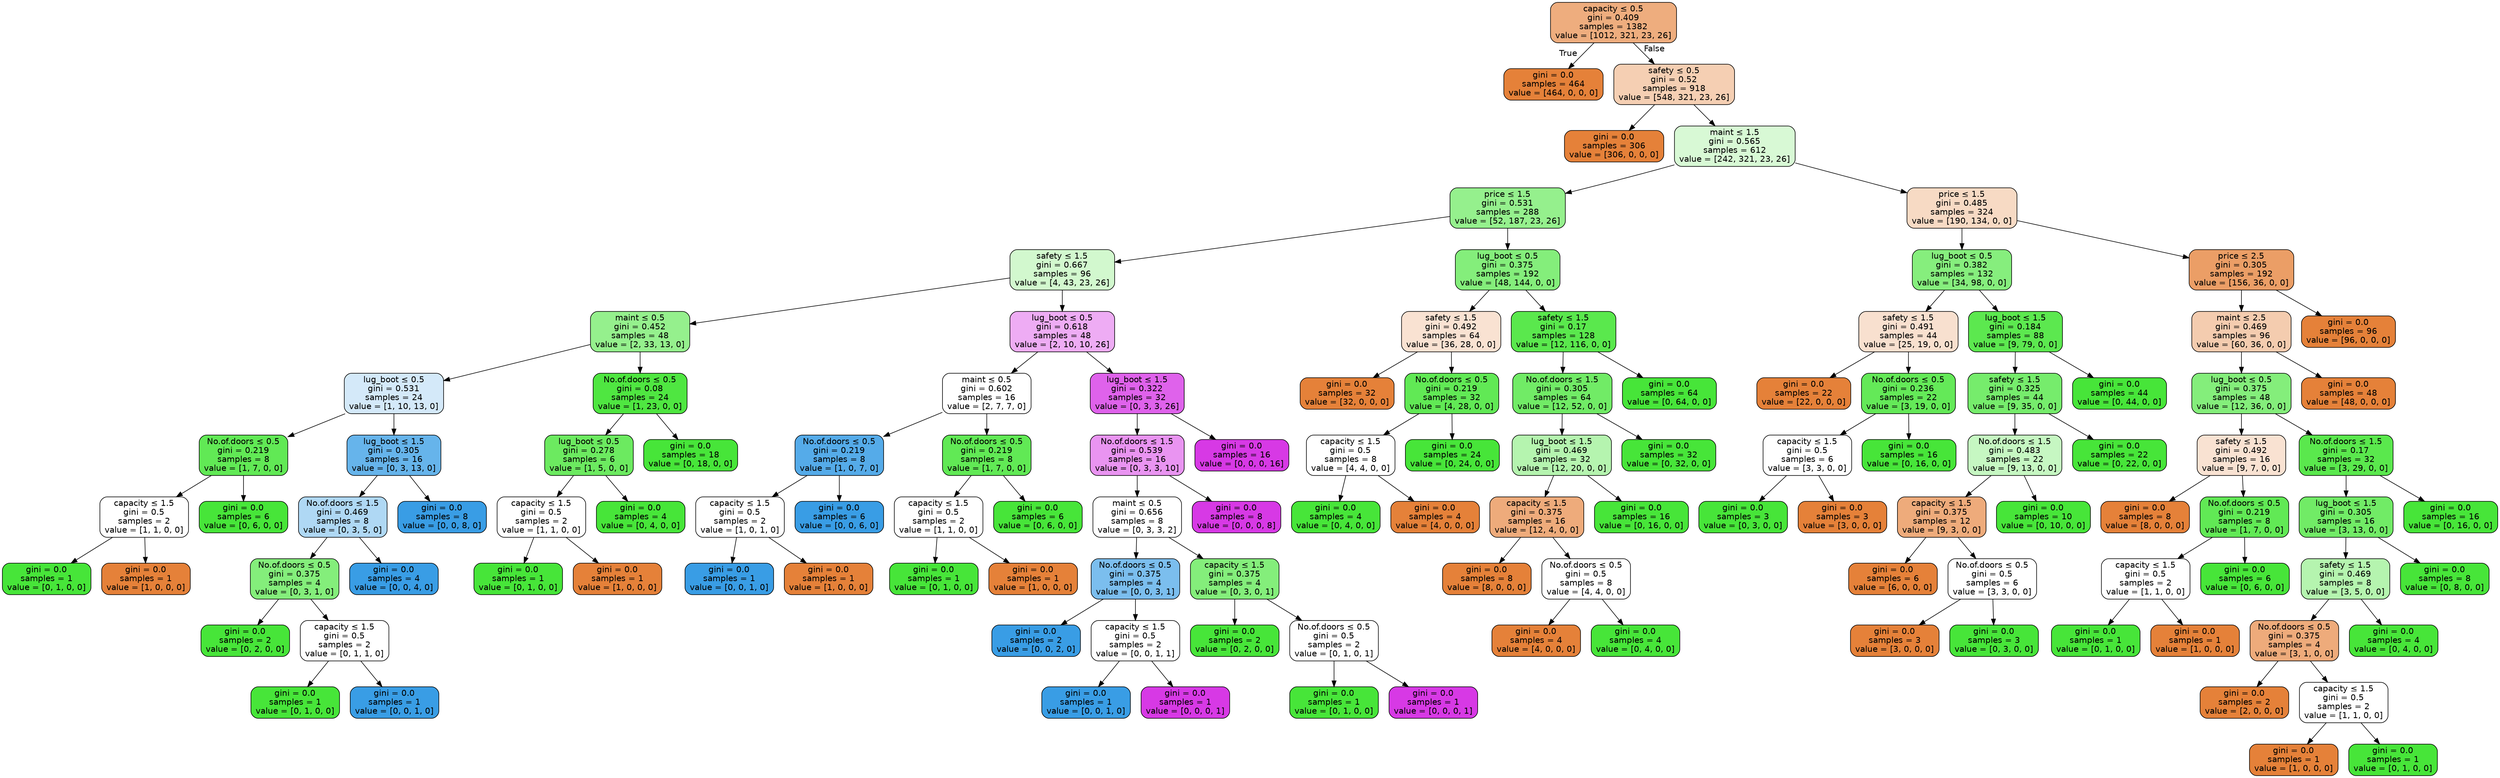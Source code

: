 digraph Tree {
node [shape=box, style="filled, rounded", color="black", fontname=helvetica] ;
edge [fontname=helvetica] ;
0 [label=<capacity &le; 0.5<br/>gini = 0.409<br/>samples = 1382<br/>value = [1012, 321, 23, 26]>, fillcolor="#e58139a6"] ;
1 [label=<gini = 0.0<br/>samples = 464<br/>value = [464, 0, 0, 0]>, fillcolor="#e58139ff"] ;
0 -> 1 [labeldistance=2.5, labelangle=45, headlabel="True"] ;
2 [label=<safety &le; 0.5<br/>gini = 0.52<br/>samples = 918<br/>value = [548, 321, 23, 26]>, fillcolor="#e5813961"] ;
0 -> 2 [labeldistance=2.5, labelangle=-45, headlabel="False"] ;
3 [label=<gini = 0.0<br/>samples = 306<br/>value = [306, 0, 0, 0]>, fillcolor="#e58139ff"] ;
2 -> 3 ;
4 [label=<maint &le; 1.5<br/>gini = 0.565<br/>samples = 612<br/>value = [242, 321, 23, 26]>, fillcolor="#47e53936"] ;
2 -> 4 ;
5 [label=<price &le; 1.5<br/>gini = 0.531<br/>samples = 288<br/>value = [52, 187, 23, 26]>, fillcolor="#47e53992"] ;
4 -> 5 ;
6 [label=<safety &le; 1.5<br/>gini = 0.667<br/>samples = 96<br/>value = [4, 43, 23, 26]>, fillcolor="#47e5393e"] ;
5 -> 6 ;
7 [label=<maint &le; 0.5<br/>gini = 0.452<br/>samples = 48<br/>value = [2, 33, 13, 0]>, fillcolor="#47e53992"] ;
6 -> 7 ;
8 [label=<lug_boot &le; 0.5<br/>gini = 0.531<br/>samples = 24<br/>value = [1, 10, 13, 0]>, fillcolor="#399de537"] ;
7 -> 8 ;
9 [label=<No.of.doors &le; 0.5<br/>gini = 0.219<br/>samples = 8<br/>value = [1, 7, 0, 0]>, fillcolor="#47e539db"] ;
8 -> 9 ;
10 [label=<capacity &le; 1.5<br/>gini = 0.5<br/>samples = 2<br/>value = [1, 1, 0, 0]>, fillcolor="#e5813900"] ;
9 -> 10 ;
11 [label=<gini = 0.0<br/>samples = 1<br/>value = [0, 1, 0, 0]>, fillcolor="#47e539ff"] ;
10 -> 11 ;
12 [label=<gini = 0.0<br/>samples = 1<br/>value = [1, 0, 0, 0]>, fillcolor="#e58139ff"] ;
10 -> 12 ;
13 [label=<gini = 0.0<br/>samples = 6<br/>value = [0, 6, 0, 0]>, fillcolor="#47e539ff"] ;
9 -> 13 ;
14 [label=<lug_boot &le; 1.5<br/>gini = 0.305<br/>samples = 16<br/>value = [0, 3, 13, 0]>, fillcolor="#399de5c4"] ;
8 -> 14 ;
15 [label=<No.of.doors &le; 1.5<br/>gini = 0.469<br/>samples = 8<br/>value = [0, 3, 5, 0]>, fillcolor="#399de566"] ;
14 -> 15 ;
16 [label=<No.of.doors &le; 0.5<br/>gini = 0.375<br/>samples = 4<br/>value = [0, 3, 1, 0]>, fillcolor="#47e539aa"] ;
15 -> 16 ;
17 [label=<gini = 0.0<br/>samples = 2<br/>value = [0, 2, 0, 0]>, fillcolor="#47e539ff"] ;
16 -> 17 ;
18 [label=<capacity &le; 1.5<br/>gini = 0.5<br/>samples = 2<br/>value = [0, 1, 1, 0]>, fillcolor="#47e53900"] ;
16 -> 18 ;
19 [label=<gini = 0.0<br/>samples = 1<br/>value = [0, 1, 0, 0]>, fillcolor="#47e539ff"] ;
18 -> 19 ;
20 [label=<gini = 0.0<br/>samples = 1<br/>value = [0, 0, 1, 0]>, fillcolor="#399de5ff"] ;
18 -> 20 ;
21 [label=<gini = 0.0<br/>samples = 4<br/>value = [0, 0, 4, 0]>, fillcolor="#399de5ff"] ;
15 -> 21 ;
22 [label=<gini = 0.0<br/>samples = 8<br/>value = [0, 0, 8, 0]>, fillcolor="#399de5ff"] ;
14 -> 22 ;
23 [label=<No.of.doors &le; 0.5<br/>gini = 0.08<br/>samples = 24<br/>value = [1, 23, 0, 0]>, fillcolor="#47e539f4"] ;
7 -> 23 ;
24 [label=<lug_boot &le; 0.5<br/>gini = 0.278<br/>samples = 6<br/>value = [1, 5, 0, 0]>, fillcolor="#47e539cc"] ;
23 -> 24 ;
25 [label=<capacity &le; 1.5<br/>gini = 0.5<br/>samples = 2<br/>value = [1, 1, 0, 0]>, fillcolor="#e5813900"] ;
24 -> 25 ;
26 [label=<gini = 0.0<br/>samples = 1<br/>value = [0, 1, 0, 0]>, fillcolor="#47e539ff"] ;
25 -> 26 ;
27 [label=<gini = 0.0<br/>samples = 1<br/>value = [1, 0, 0, 0]>, fillcolor="#e58139ff"] ;
25 -> 27 ;
28 [label=<gini = 0.0<br/>samples = 4<br/>value = [0, 4, 0, 0]>, fillcolor="#47e539ff"] ;
24 -> 28 ;
29 [label=<gini = 0.0<br/>samples = 18<br/>value = [0, 18, 0, 0]>, fillcolor="#47e539ff"] ;
23 -> 29 ;
30 [label=<lug_boot &le; 0.5<br/>gini = 0.618<br/>samples = 48<br/>value = [2, 10, 10, 26]>, fillcolor="#d739e56b"] ;
6 -> 30 ;
31 [label=<maint &le; 0.5<br/>gini = 0.602<br/>samples = 16<br/>value = [2, 7, 7, 0]>, fillcolor="#47e53900"] ;
30 -> 31 ;
32 [label=<No.of.doors &le; 0.5<br/>gini = 0.219<br/>samples = 8<br/>value = [1, 0, 7, 0]>, fillcolor="#399de5db"] ;
31 -> 32 ;
33 [label=<capacity &le; 1.5<br/>gini = 0.5<br/>samples = 2<br/>value = [1, 0, 1, 0]>, fillcolor="#e5813900"] ;
32 -> 33 ;
34 [label=<gini = 0.0<br/>samples = 1<br/>value = [0, 0, 1, 0]>, fillcolor="#399de5ff"] ;
33 -> 34 ;
35 [label=<gini = 0.0<br/>samples = 1<br/>value = [1, 0, 0, 0]>, fillcolor="#e58139ff"] ;
33 -> 35 ;
36 [label=<gini = 0.0<br/>samples = 6<br/>value = [0, 0, 6, 0]>, fillcolor="#399de5ff"] ;
32 -> 36 ;
37 [label=<No.of.doors &le; 0.5<br/>gini = 0.219<br/>samples = 8<br/>value = [1, 7, 0, 0]>, fillcolor="#47e539db"] ;
31 -> 37 ;
38 [label=<capacity &le; 1.5<br/>gini = 0.5<br/>samples = 2<br/>value = [1, 1, 0, 0]>, fillcolor="#e5813900"] ;
37 -> 38 ;
39 [label=<gini = 0.0<br/>samples = 1<br/>value = [0, 1, 0, 0]>, fillcolor="#47e539ff"] ;
38 -> 39 ;
40 [label=<gini = 0.0<br/>samples = 1<br/>value = [1, 0, 0, 0]>, fillcolor="#e58139ff"] ;
38 -> 40 ;
41 [label=<gini = 0.0<br/>samples = 6<br/>value = [0, 6, 0, 0]>, fillcolor="#47e539ff"] ;
37 -> 41 ;
42 [label=<lug_boot &le; 1.5<br/>gini = 0.322<br/>samples = 32<br/>value = [0, 3, 3, 26]>, fillcolor="#d739e5ca"] ;
30 -> 42 ;
43 [label=<No.of.doors &le; 1.5<br/>gini = 0.539<br/>samples = 16<br/>value = [0, 3, 3, 10]>, fillcolor="#d739e589"] ;
42 -> 43 ;
44 [label=<maint &le; 0.5<br/>gini = 0.656<br/>samples = 8<br/>value = [0, 3, 3, 2]>, fillcolor="#47e53900"] ;
43 -> 44 ;
45 [label=<No.of.doors &le; 0.5<br/>gini = 0.375<br/>samples = 4<br/>value = [0, 0, 3, 1]>, fillcolor="#399de5aa"] ;
44 -> 45 ;
46 [label=<gini = 0.0<br/>samples = 2<br/>value = [0, 0, 2, 0]>, fillcolor="#399de5ff"] ;
45 -> 46 ;
47 [label=<capacity &le; 1.5<br/>gini = 0.5<br/>samples = 2<br/>value = [0, 0, 1, 1]>, fillcolor="#399de500"] ;
45 -> 47 ;
48 [label=<gini = 0.0<br/>samples = 1<br/>value = [0, 0, 1, 0]>, fillcolor="#399de5ff"] ;
47 -> 48 ;
49 [label=<gini = 0.0<br/>samples = 1<br/>value = [0, 0, 0, 1]>, fillcolor="#d739e5ff"] ;
47 -> 49 ;
50 [label=<capacity &le; 1.5<br/>gini = 0.375<br/>samples = 4<br/>value = [0, 3, 0, 1]>, fillcolor="#47e539aa"] ;
44 -> 50 ;
51 [label=<gini = 0.0<br/>samples = 2<br/>value = [0, 2, 0, 0]>, fillcolor="#47e539ff"] ;
50 -> 51 ;
52 [label=<No.of.doors &le; 0.5<br/>gini = 0.5<br/>samples = 2<br/>value = [0, 1, 0, 1]>, fillcolor="#47e53900"] ;
50 -> 52 ;
53 [label=<gini = 0.0<br/>samples = 1<br/>value = [0, 1, 0, 0]>, fillcolor="#47e539ff"] ;
52 -> 53 ;
54 [label=<gini = 0.0<br/>samples = 1<br/>value = [0, 0, 0, 1]>, fillcolor="#d739e5ff"] ;
52 -> 54 ;
55 [label=<gini = 0.0<br/>samples = 8<br/>value = [0, 0, 0, 8]>, fillcolor="#d739e5ff"] ;
43 -> 55 ;
56 [label=<gini = 0.0<br/>samples = 16<br/>value = [0, 0, 0, 16]>, fillcolor="#d739e5ff"] ;
42 -> 56 ;
57 [label=<lug_boot &le; 0.5<br/>gini = 0.375<br/>samples = 192<br/>value = [48, 144, 0, 0]>, fillcolor="#47e539aa"] ;
5 -> 57 ;
58 [label=<safety &le; 1.5<br/>gini = 0.492<br/>samples = 64<br/>value = [36, 28, 0, 0]>, fillcolor="#e5813939"] ;
57 -> 58 ;
59 [label=<gini = 0.0<br/>samples = 32<br/>value = [32, 0, 0, 0]>, fillcolor="#e58139ff"] ;
58 -> 59 ;
60 [label=<No.of.doors &le; 0.5<br/>gini = 0.219<br/>samples = 32<br/>value = [4, 28, 0, 0]>, fillcolor="#47e539db"] ;
58 -> 60 ;
61 [label=<capacity &le; 1.5<br/>gini = 0.5<br/>samples = 8<br/>value = [4, 4, 0, 0]>, fillcolor="#e5813900"] ;
60 -> 61 ;
62 [label=<gini = 0.0<br/>samples = 4<br/>value = [0, 4, 0, 0]>, fillcolor="#47e539ff"] ;
61 -> 62 ;
63 [label=<gini = 0.0<br/>samples = 4<br/>value = [4, 0, 0, 0]>, fillcolor="#e58139ff"] ;
61 -> 63 ;
64 [label=<gini = 0.0<br/>samples = 24<br/>value = [0, 24, 0, 0]>, fillcolor="#47e539ff"] ;
60 -> 64 ;
65 [label=<safety &le; 1.5<br/>gini = 0.17<br/>samples = 128<br/>value = [12, 116, 0, 0]>, fillcolor="#47e539e5"] ;
57 -> 65 ;
66 [label=<No.of.doors &le; 1.5<br/>gini = 0.305<br/>samples = 64<br/>value = [12, 52, 0, 0]>, fillcolor="#47e539c4"] ;
65 -> 66 ;
67 [label=<lug_boot &le; 1.5<br/>gini = 0.469<br/>samples = 32<br/>value = [12, 20, 0, 0]>, fillcolor="#47e53966"] ;
66 -> 67 ;
68 [label=<capacity &le; 1.5<br/>gini = 0.375<br/>samples = 16<br/>value = [12, 4, 0, 0]>, fillcolor="#e58139aa"] ;
67 -> 68 ;
69 [label=<gini = 0.0<br/>samples = 8<br/>value = [8, 0, 0, 0]>, fillcolor="#e58139ff"] ;
68 -> 69 ;
70 [label=<No.of.doors &le; 0.5<br/>gini = 0.5<br/>samples = 8<br/>value = [4, 4, 0, 0]>, fillcolor="#e5813900"] ;
68 -> 70 ;
71 [label=<gini = 0.0<br/>samples = 4<br/>value = [4, 0, 0, 0]>, fillcolor="#e58139ff"] ;
70 -> 71 ;
72 [label=<gini = 0.0<br/>samples = 4<br/>value = [0, 4, 0, 0]>, fillcolor="#47e539ff"] ;
70 -> 72 ;
73 [label=<gini = 0.0<br/>samples = 16<br/>value = [0, 16, 0, 0]>, fillcolor="#47e539ff"] ;
67 -> 73 ;
74 [label=<gini = 0.0<br/>samples = 32<br/>value = [0, 32, 0, 0]>, fillcolor="#47e539ff"] ;
66 -> 74 ;
75 [label=<gini = 0.0<br/>samples = 64<br/>value = [0, 64, 0, 0]>, fillcolor="#47e539ff"] ;
65 -> 75 ;
76 [label=<price &le; 1.5<br/>gini = 0.485<br/>samples = 324<br/>value = [190, 134, 0, 0]>, fillcolor="#e581394b"] ;
4 -> 76 ;
77 [label=<lug_boot &le; 0.5<br/>gini = 0.382<br/>samples = 132<br/>value = [34, 98, 0, 0]>, fillcolor="#47e539a7"] ;
76 -> 77 ;
78 [label=<safety &le; 1.5<br/>gini = 0.491<br/>samples = 44<br/>value = [25, 19, 0, 0]>, fillcolor="#e581393d"] ;
77 -> 78 ;
79 [label=<gini = 0.0<br/>samples = 22<br/>value = [22, 0, 0, 0]>, fillcolor="#e58139ff"] ;
78 -> 79 ;
80 [label=<No.of.doors &le; 0.5<br/>gini = 0.236<br/>samples = 22<br/>value = [3, 19, 0, 0]>, fillcolor="#47e539d7"] ;
78 -> 80 ;
81 [label=<capacity &le; 1.5<br/>gini = 0.5<br/>samples = 6<br/>value = [3, 3, 0, 0]>, fillcolor="#e5813900"] ;
80 -> 81 ;
82 [label=<gini = 0.0<br/>samples = 3<br/>value = [0, 3, 0, 0]>, fillcolor="#47e539ff"] ;
81 -> 82 ;
83 [label=<gini = 0.0<br/>samples = 3<br/>value = [3, 0, 0, 0]>, fillcolor="#e58139ff"] ;
81 -> 83 ;
84 [label=<gini = 0.0<br/>samples = 16<br/>value = [0, 16, 0, 0]>, fillcolor="#47e539ff"] ;
80 -> 84 ;
85 [label=<lug_boot &le; 1.5<br/>gini = 0.184<br/>samples = 88<br/>value = [9, 79, 0, 0]>, fillcolor="#47e539e2"] ;
77 -> 85 ;
86 [label=<safety &le; 1.5<br/>gini = 0.325<br/>samples = 44<br/>value = [9, 35, 0, 0]>, fillcolor="#47e539bd"] ;
85 -> 86 ;
87 [label=<No.of.doors &le; 1.5<br/>gini = 0.483<br/>samples = 22<br/>value = [9, 13, 0, 0]>, fillcolor="#47e5394e"] ;
86 -> 87 ;
88 [label=<capacity &le; 1.5<br/>gini = 0.375<br/>samples = 12<br/>value = [9, 3, 0, 0]>, fillcolor="#e58139aa"] ;
87 -> 88 ;
89 [label=<gini = 0.0<br/>samples = 6<br/>value = [6, 0, 0, 0]>, fillcolor="#e58139ff"] ;
88 -> 89 ;
90 [label=<No.of.doors &le; 0.5<br/>gini = 0.5<br/>samples = 6<br/>value = [3, 3, 0, 0]>, fillcolor="#e5813900"] ;
88 -> 90 ;
91 [label=<gini = 0.0<br/>samples = 3<br/>value = [3, 0, 0, 0]>, fillcolor="#e58139ff"] ;
90 -> 91 ;
92 [label=<gini = 0.0<br/>samples = 3<br/>value = [0, 3, 0, 0]>, fillcolor="#47e539ff"] ;
90 -> 92 ;
93 [label=<gini = 0.0<br/>samples = 10<br/>value = [0, 10, 0, 0]>, fillcolor="#47e539ff"] ;
87 -> 93 ;
94 [label=<gini = 0.0<br/>samples = 22<br/>value = [0, 22, 0, 0]>, fillcolor="#47e539ff"] ;
86 -> 94 ;
95 [label=<gini = 0.0<br/>samples = 44<br/>value = [0, 44, 0, 0]>, fillcolor="#47e539ff"] ;
85 -> 95 ;
96 [label=<price &le; 2.5<br/>gini = 0.305<br/>samples = 192<br/>value = [156, 36, 0, 0]>, fillcolor="#e58139c4"] ;
76 -> 96 ;
97 [label=<maint &le; 2.5<br/>gini = 0.469<br/>samples = 96<br/>value = [60, 36, 0, 0]>, fillcolor="#e5813966"] ;
96 -> 97 ;
98 [label=<lug_boot &le; 0.5<br/>gini = 0.375<br/>samples = 48<br/>value = [12, 36, 0, 0]>, fillcolor="#47e539aa"] ;
97 -> 98 ;
99 [label=<safety &le; 1.5<br/>gini = 0.492<br/>samples = 16<br/>value = [9, 7, 0, 0]>, fillcolor="#e5813939"] ;
98 -> 99 ;
100 [label=<gini = 0.0<br/>samples = 8<br/>value = [8, 0, 0, 0]>, fillcolor="#e58139ff"] ;
99 -> 100 ;
101 [label=<No.of.doors &le; 0.5<br/>gini = 0.219<br/>samples = 8<br/>value = [1, 7, 0, 0]>, fillcolor="#47e539db"] ;
99 -> 101 ;
102 [label=<capacity &le; 1.5<br/>gini = 0.5<br/>samples = 2<br/>value = [1, 1, 0, 0]>, fillcolor="#e5813900"] ;
101 -> 102 ;
103 [label=<gini = 0.0<br/>samples = 1<br/>value = [0, 1, 0, 0]>, fillcolor="#47e539ff"] ;
102 -> 103 ;
104 [label=<gini = 0.0<br/>samples = 1<br/>value = [1, 0, 0, 0]>, fillcolor="#e58139ff"] ;
102 -> 104 ;
105 [label=<gini = 0.0<br/>samples = 6<br/>value = [0, 6, 0, 0]>, fillcolor="#47e539ff"] ;
101 -> 105 ;
106 [label=<No.of.doors &le; 1.5<br/>gini = 0.17<br/>samples = 32<br/>value = [3, 29, 0, 0]>, fillcolor="#47e539e5"] ;
98 -> 106 ;
107 [label=<lug_boot &le; 1.5<br/>gini = 0.305<br/>samples = 16<br/>value = [3, 13, 0, 0]>, fillcolor="#47e539c4"] ;
106 -> 107 ;
108 [label=<safety &le; 1.5<br/>gini = 0.469<br/>samples = 8<br/>value = [3, 5, 0, 0]>, fillcolor="#47e53966"] ;
107 -> 108 ;
109 [label=<No.of.doors &le; 0.5<br/>gini = 0.375<br/>samples = 4<br/>value = [3, 1, 0, 0]>, fillcolor="#e58139aa"] ;
108 -> 109 ;
110 [label=<gini = 0.0<br/>samples = 2<br/>value = [2, 0, 0, 0]>, fillcolor="#e58139ff"] ;
109 -> 110 ;
111 [label=<capacity &le; 1.5<br/>gini = 0.5<br/>samples = 2<br/>value = [1, 1, 0, 0]>, fillcolor="#e5813900"] ;
109 -> 111 ;
112 [label=<gini = 0.0<br/>samples = 1<br/>value = [1, 0, 0, 0]>, fillcolor="#e58139ff"] ;
111 -> 112 ;
113 [label=<gini = 0.0<br/>samples = 1<br/>value = [0, 1, 0, 0]>, fillcolor="#47e539ff"] ;
111 -> 113 ;
114 [label=<gini = 0.0<br/>samples = 4<br/>value = [0, 4, 0, 0]>, fillcolor="#47e539ff"] ;
108 -> 114 ;
115 [label=<gini = 0.0<br/>samples = 8<br/>value = [0, 8, 0, 0]>, fillcolor="#47e539ff"] ;
107 -> 115 ;
116 [label=<gini = 0.0<br/>samples = 16<br/>value = [0, 16, 0, 0]>, fillcolor="#47e539ff"] ;
106 -> 116 ;
117 [label=<gini = 0.0<br/>samples = 48<br/>value = [48, 0, 0, 0]>, fillcolor="#e58139ff"] ;
97 -> 117 ;
118 [label=<gini = 0.0<br/>samples = 96<br/>value = [96, 0, 0, 0]>, fillcolor="#e58139ff"] ;
96 -> 118 ;
}